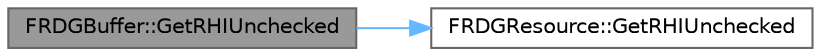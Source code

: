 digraph "FRDGBuffer::GetRHIUnchecked"
{
 // INTERACTIVE_SVG=YES
 // LATEX_PDF_SIZE
  bgcolor="transparent";
  edge [fontname=Helvetica,fontsize=10,labelfontname=Helvetica,labelfontsize=10];
  node [fontname=Helvetica,fontsize=10,shape=box,height=0.2,width=0.4];
  rankdir="LR";
  Node1 [id="Node000001",label="FRDGBuffer::GetRHIUnchecked",height=0.2,width=0.4,color="gray40", fillcolor="grey60", style="filled", fontcolor="black",tooltip=" "];
  Node1 -> Node2 [id="edge1_Node000001_Node000002",color="steelblue1",style="solid",tooltip=" "];
  Node2 [id="Node000002",label="FRDGResource::GetRHIUnchecked",height=0.2,width=0.4,color="grey40", fillcolor="white", style="filled",URL="$d4/d89/classFRDGResource.html#ad3a21345798b673c80664599f0767bbe",tooltip=" "];
}
